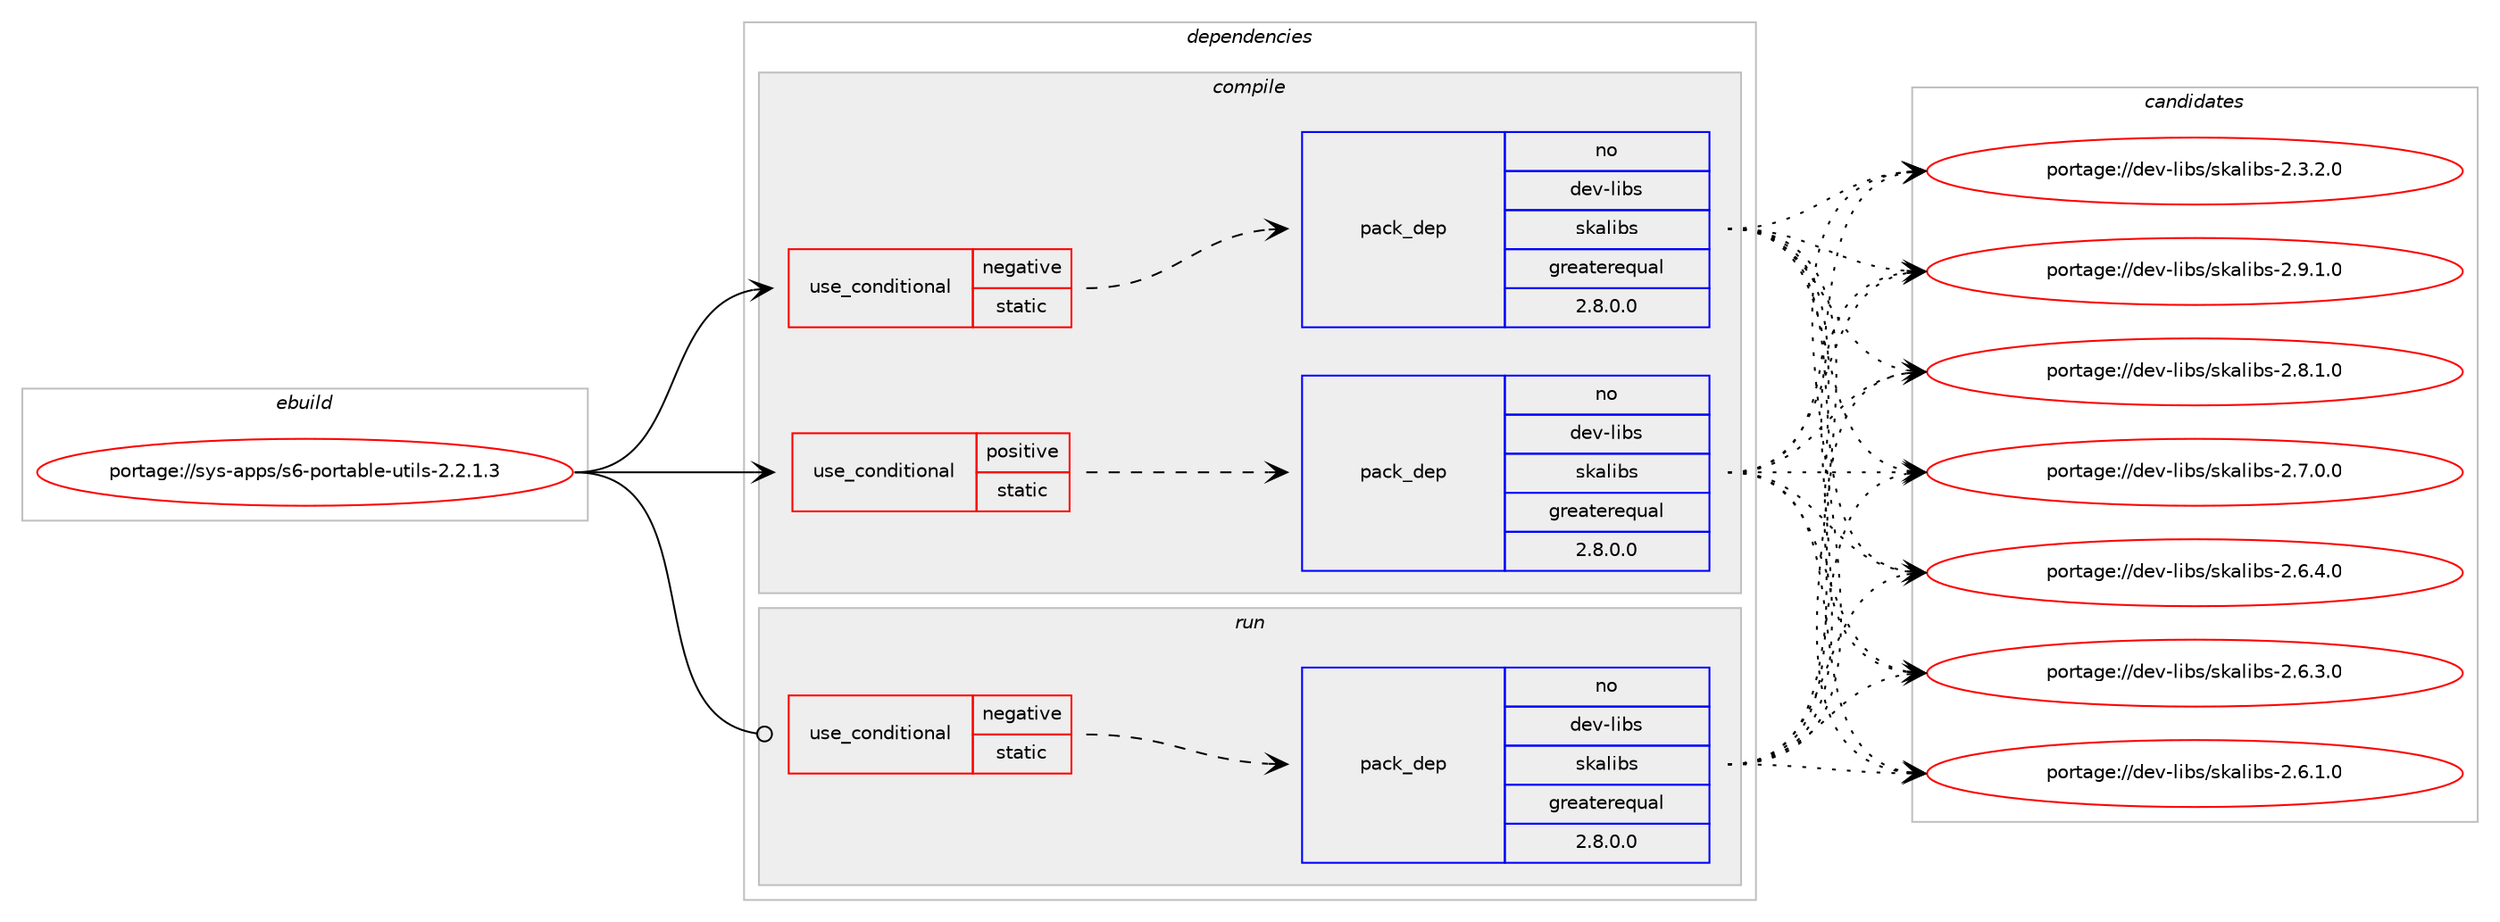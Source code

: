 digraph prolog {

# *************
# Graph options
# *************

newrank=true;
concentrate=true;
compound=true;
graph [rankdir=LR,fontname=Helvetica,fontsize=10,ranksep=1.5];#, ranksep=2.5, nodesep=0.2];
edge  [arrowhead=vee];
node  [fontname=Helvetica,fontsize=10];

# **********
# The ebuild
# **********

subgraph cluster_leftcol {
color=gray;
rank=same;
label=<<i>ebuild</i>>;
id [label="portage://sys-apps/s6-portable-utils-2.2.1.3", color=red, width=4, href="../sys-apps/s6-portable-utils-2.2.1.3.svg"];
}

# ****************
# The dependencies
# ****************

subgraph cluster_midcol {
color=gray;
label=<<i>dependencies</i>>;
subgraph cluster_compile {
fillcolor="#eeeeee";
style=filled;
label=<<i>compile</i>>;
subgraph cond2118 {
dependency12789 [label=<<TABLE BORDER="0" CELLBORDER="1" CELLSPACING="0" CELLPADDING="4"><TR><TD ROWSPAN="3" CELLPADDING="10">use_conditional</TD></TR><TR><TD>negative</TD></TR><TR><TD>static</TD></TR></TABLE>>, shape=none, color=red];
subgraph pack10364 {
dependency12790 [label=<<TABLE BORDER="0" CELLBORDER="1" CELLSPACING="0" CELLPADDING="4" WIDTH="220"><TR><TD ROWSPAN="6" CELLPADDING="30">pack_dep</TD></TR><TR><TD WIDTH="110">no</TD></TR><TR><TD>dev-libs</TD></TR><TR><TD>skalibs</TD></TR><TR><TD>greaterequal</TD></TR><TR><TD>2.8.0.0</TD></TR></TABLE>>, shape=none, color=blue];
}
dependency12789:e -> dependency12790:w [weight=20,style="dashed",arrowhead="vee"];
}
id:e -> dependency12789:w [weight=20,style="solid",arrowhead="vee"];
subgraph cond2119 {
dependency12791 [label=<<TABLE BORDER="0" CELLBORDER="1" CELLSPACING="0" CELLPADDING="4"><TR><TD ROWSPAN="3" CELLPADDING="10">use_conditional</TD></TR><TR><TD>positive</TD></TR><TR><TD>static</TD></TR></TABLE>>, shape=none, color=red];
subgraph pack10365 {
dependency12792 [label=<<TABLE BORDER="0" CELLBORDER="1" CELLSPACING="0" CELLPADDING="4" WIDTH="220"><TR><TD ROWSPAN="6" CELLPADDING="30">pack_dep</TD></TR><TR><TD WIDTH="110">no</TD></TR><TR><TD>dev-libs</TD></TR><TR><TD>skalibs</TD></TR><TR><TD>greaterequal</TD></TR><TR><TD>2.8.0.0</TD></TR></TABLE>>, shape=none, color=blue];
}
dependency12791:e -> dependency12792:w [weight=20,style="dashed",arrowhead="vee"];
}
id:e -> dependency12791:w [weight=20,style="solid",arrowhead="vee"];
}
subgraph cluster_compileandrun {
fillcolor="#eeeeee";
style=filled;
label=<<i>compile and run</i>>;
}
subgraph cluster_run {
fillcolor="#eeeeee";
style=filled;
label=<<i>run</i>>;
subgraph cond2120 {
dependency12793 [label=<<TABLE BORDER="0" CELLBORDER="1" CELLSPACING="0" CELLPADDING="4"><TR><TD ROWSPAN="3" CELLPADDING="10">use_conditional</TD></TR><TR><TD>negative</TD></TR><TR><TD>static</TD></TR></TABLE>>, shape=none, color=red];
subgraph pack10366 {
dependency12794 [label=<<TABLE BORDER="0" CELLBORDER="1" CELLSPACING="0" CELLPADDING="4" WIDTH="220"><TR><TD ROWSPAN="6" CELLPADDING="30">pack_dep</TD></TR><TR><TD WIDTH="110">no</TD></TR><TR><TD>dev-libs</TD></TR><TR><TD>skalibs</TD></TR><TR><TD>greaterequal</TD></TR><TR><TD>2.8.0.0</TD></TR></TABLE>>, shape=none, color=blue];
}
dependency12793:e -> dependency12794:w [weight=20,style="dashed",arrowhead="vee"];
}
id:e -> dependency12793:w [weight=20,style="solid",arrowhead="odot"];
}
}

# **************
# The candidates
# **************

subgraph cluster_choices {
rank=same;
color=gray;
label=<<i>candidates</i>>;

subgraph choice10364 {
color=black;
nodesep=1;
choice10010111845108105981154711510797108105981154550465746494648 [label="portage://dev-libs/skalibs-2.9.1.0", color=red, width=4,href="../dev-libs/skalibs-2.9.1.0.svg"];
choice10010111845108105981154711510797108105981154550465646494648 [label="portage://dev-libs/skalibs-2.8.1.0", color=red, width=4,href="../dev-libs/skalibs-2.8.1.0.svg"];
choice10010111845108105981154711510797108105981154550465546484648 [label="portage://dev-libs/skalibs-2.7.0.0", color=red, width=4,href="../dev-libs/skalibs-2.7.0.0.svg"];
choice10010111845108105981154711510797108105981154550465446524648 [label="portage://dev-libs/skalibs-2.6.4.0", color=red, width=4,href="../dev-libs/skalibs-2.6.4.0.svg"];
choice10010111845108105981154711510797108105981154550465446514648 [label="portage://dev-libs/skalibs-2.6.3.0", color=red, width=4,href="../dev-libs/skalibs-2.6.3.0.svg"];
choice10010111845108105981154711510797108105981154550465446494648 [label="portage://dev-libs/skalibs-2.6.1.0", color=red, width=4,href="../dev-libs/skalibs-2.6.1.0.svg"];
choice10010111845108105981154711510797108105981154550465146504648 [label="portage://dev-libs/skalibs-2.3.2.0", color=red, width=4,href="../dev-libs/skalibs-2.3.2.0.svg"];
dependency12790:e -> choice10010111845108105981154711510797108105981154550465746494648:w [style=dotted,weight="100"];
dependency12790:e -> choice10010111845108105981154711510797108105981154550465646494648:w [style=dotted,weight="100"];
dependency12790:e -> choice10010111845108105981154711510797108105981154550465546484648:w [style=dotted,weight="100"];
dependency12790:e -> choice10010111845108105981154711510797108105981154550465446524648:w [style=dotted,weight="100"];
dependency12790:e -> choice10010111845108105981154711510797108105981154550465446514648:w [style=dotted,weight="100"];
dependency12790:e -> choice10010111845108105981154711510797108105981154550465446494648:w [style=dotted,weight="100"];
dependency12790:e -> choice10010111845108105981154711510797108105981154550465146504648:w [style=dotted,weight="100"];
}
subgraph choice10365 {
color=black;
nodesep=1;
choice10010111845108105981154711510797108105981154550465746494648 [label="portage://dev-libs/skalibs-2.9.1.0", color=red, width=4,href="../dev-libs/skalibs-2.9.1.0.svg"];
choice10010111845108105981154711510797108105981154550465646494648 [label="portage://dev-libs/skalibs-2.8.1.0", color=red, width=4,href="../dev-libs/skalibs-2.8.1.0.svg"];
choice10010111845108105981154711510797108105981154550465546484648 [label="portage://dev-libs/skalibs-2.7.0.0", color=red, width=4,href="../dev-libs/skalibs-2.7.0.0.svg"];
choice10010111845108105981154711510797108105981154550465446524648 [label="portage://dev-libs/skalibs-2.6.4.0", color=red, width=4,href="../dev-libs/skalibs-2.6.4.0.svg"];
choice10010111845108105981154711510797108105981154550465446514648 [label="portage://dev-libs/skalibs-2.6.3.0", color=red, width=4,href="../dev-libs/skalibs-2.6.3.0.svg"];
choice10010111845108105981154711510797108105981154550465446494648 [label="portage://dev-libs/skalibs-2.6.1.0", color=red, width=4,href="../dev-libs/skalibs-2.6.1.0.svg"];
choice10010111845108105981154711510797108105981154550465146504648 [label="portage://dev-libs/skalibs-2.3.2.0", color=red, width=4,href="../dev-libs/skalibs-2.3.2.0.svg"];
dependency12792:e -> choice10010111845108105981154711510797108105981154550465746494648:w [style=dotted,weight="100"];
dependency12792:e -> choice10010111845108105981154711510797108105981154550465646494648:w [style=dotted,weight="100"];
dependency12792:e -> choice10010111845108105981154711510797108105981154550465546484648:w [style=dotted,weight="100"];
dependency12792:e -> choice10010111845108105981154711510797108105981154550465446524648:w [style=dotted,weight="100"];
dependency12792:e -> choice10010111845108105981154711510797108105981154550465446514648:w [style=dotted,weight="100"];
dependency12792:e -> choice10010111845108105981154711510797108105981154550465446494648:w [style=dotted,weight="100"];
dependency12792:e -> choice10010111845108105981154711510797108105981154550465146504648:w [style=dotted,weight="100"];
}
subgraph choice10366 {
color=black;
nodesep=1;
choice10010111845108105981154711510797108105981154550465746494648 [label="portage://dev-libs/skalibs-2.9.1.0", color=red, width=4,href="../dev-libs/skalibs-2.9.1.0.svg"];
choice10010111845108105981154711510797108105981154550465646494648 [label="portage://dev-libs/skalibs-2.8.1.0", color=red, width=4,href="../dev-libs/skalibs-2.8.1.0.svg"];
choice10010111845108105981154711510797108105981154550465546484648 [label="portage://dev-libs/skalibs-2.7.0.0", color=red, width=4,href="../dev-libs/skalibs-2.7.0.0.svg"];
choice10010111845108105981154711510797108105981154550465446524648 [label="portage://dev-libs/skalibs-2.6.4.0", color=red, width=4,href="../dev-libs/skalibs-2.6.4.0.svg"];
choice10010111845108105981154711510797108105981154550465446514648 [label="portage://dev-libs/skalibs-2.6.3.0", color=red, width=4,href="../dev-libs/skalibs-2.6.3.0.svg"];
choice10010111845108105981154711510797108105981154550465446494648 [label="portage://dev-libs/skalibs-2.6.1.0", color=red, width=4,href="../dev-libs/skalibs-2.6.1.0.svg"];
choice10010111845108105981154711510797108105981154550465146504648 [label="portage://dev-libs/skalibs-2.3.2.0", color=red, width=4,href="../dev-libs/skalibs-2.3.2.0.svg"];
dependency12794:e -> choice10010111845108105981154711510797108105981154550465746494648:w [style=dotted,weight="100"];
dependency12794:e -> choice10010111845108105981154711510797108105981154550465646494648:w [style=dotted,weight="100"];
dependency12794:e -> choice10010111845108105981154711510797108105981154550465546484648:w [style=dotted,weight="100"];
dependency12794:e -> choice10010111845108105981154711510797108105981154550465446524648:w [style=dotted,weight="100"];
dependency12794:e -> choice10010111845108105981154711510797108105981154550465446514648:w [style=dotted,weight="100"];
dependency12794:e -> choice10010111845108105981154711510797108105981154550465446494648:w [style=dotted,weight="100"];
dependency12794:e -> choice10010111845108105981154711510797108105981154550465146504648:w [style=dotted,weight="100"];
}
}

}
